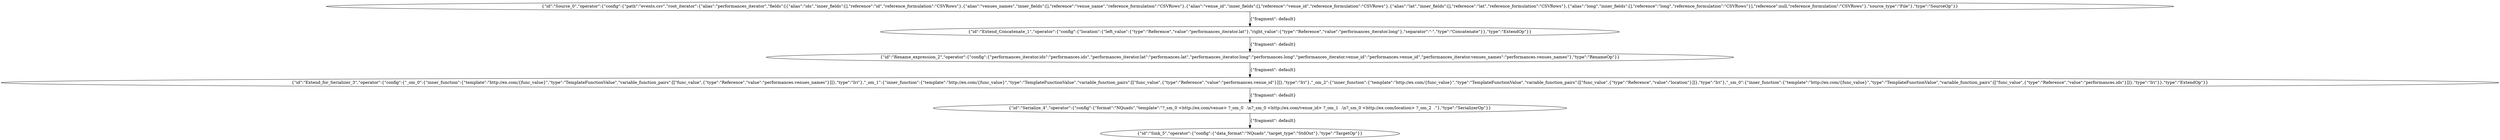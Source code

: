 digraph {
    0 [ label = "{\"id\":\"Source_0\",\"operator\":{\"config\":{\"path\":\"events.csv\",\"root_iterator\":{\"alias\":\"performances_iterator\",\"fields\":[{\"alias\":\"ids\",\"inner_fields\":[],\"reference\":\"id\",\"reference_formulation\":\"CSVRows\"},{\"alias\":\"venues_names\",\"inner_fields\":[],\"reference\":\"venue_name\",\"reference_formulation\":\"CSVRows\"},{\"alias\":\"venue_id\",\"inner_fields\":[],\"reference\":\"venue_id\",\"reference_formulation\":\"CSVRows\"},{\"alias\":\"lat\",\"inner_fields\":[],\"reference\":\"lat\",\"reference_formulation\":\"CSVRows\"},{\"alias\":\"long\",\"inner_fields\":[],\"reference\":\"long\",\"reference_formulation\":\"CSVRows\"}],\"reference\":null,\"reference_formulation\":\"CSVRows\"},\"source_type\":\"File\"},\"type\":\"SourceOp\"}}" ]
    1 [ label = "{\"id\":\"Extend_Concatenate_1\",\"operator\":{\"config\":{\"location\":{\"left_value\":{\"type\":\"Reference\",\"value\":\"performances_iterator.lat\"},\"right_value\":{\"type\":\"Reference\",\"value\":\"performances_iterator.long\"},\"separator\":\"-\",\"type\":\"Concatenate\"}},\"type\":\"ExtendOp\"}}" ]
    2 [ label = "{\"id\":\"Rename_expression_2\",\"operator\":{\"config\":{\"performances_iterator.ids\":\"performances.ids\",\"performances_iterator.lat\":\"performances.lat\",\"performances_iterator.long\":\"performances.long\",\"performances_iterator.venue_id\":\"performances.venue_id\",\"performances_iterator.venues_names\":\"performances.venues_names\"},\"type\":\"RenameOp\"}}" ]
    3 [ label = "{\"id\":\"Extend_for_Serializer_3\",\"operator\":{\"config\":{\"_om_0\":{\"inner_function\":{\"template\":\"http://ex.com/{func_value}\",\"type\":\"TemplateFunctionValue\",\"variable_function_pairs\":[[\"func_value\",{\"type\":\"Reference\",\"value\":\"performances.venues_names\"}]]},\"type\":\"Iri\"},\"_om_1\":{\"inner_function\":{\"template\":\"http://ex.com/{func_value}\",\"type\":\"TemplateFunctionValue\",\"variable_function_pairs\":[[\"func_value\",{\"type\":\"Reference\",\"value\":\"performances.venue_id\"}]]},\"type\":\"Iri\"},\"_om_2\":{\"inner_function\":{\"template\":\"http://ex.com/{func_value}\",\"type\":\"TemplateFunctionValue\",\"variable_function_pairs\":[[\"func_value\",{\"type\":\"Reference\",\"value\":\"location\"}]]},\"type\":\"Iri\"},\"_sm_0\":{\"inner_function\":{\"template\":\"http://ex.com/{func_value}\",\"type\":\"TemplateFunctionValue\",\"variable_function_pairs\":[[\"func_value\",{\"type\":\"Reference\",\"value\":\"performances.ids\"}]]},\"type\":\"Iri\"}},\"type\":\"ExtendOp\"}}" ]
    4 [ label = "{\"id\":\"Serialize_4\",\"operator\":{\"config\":{\"format\":\"NQuads\",\"template\":\"?_sm_0 <http://ex.com/venue> ?_om_0  .\\n?_sm_0 <http://ex.com/venue_id> ?_om_1  .\\n?_sm_0 <http://ex.com/location> ?_om_2  .\"},\"type\":\"SerializerOp\"}}" ]
    5 [ label = "{\"id\":\"Sink_5\",\"operator\":{\"config\":{\"data_format\":\"NQuads\",\"target_type\":\"StdOut\"},\"type\":\"TargetOp\"}}" ]
    0 -> 1 [ label = "{\"fragment\": default}" ]
    1 -> 2 [ label = "{\"fragment\": default}" ]
    2 -> 3 [ label = "{\"fragment\": default}" ]
    3 -> 4 [ label = "{\"fragment\": default}" ]
    4 -> 5 [ label = "{\"fragment\": default}" ]
}
